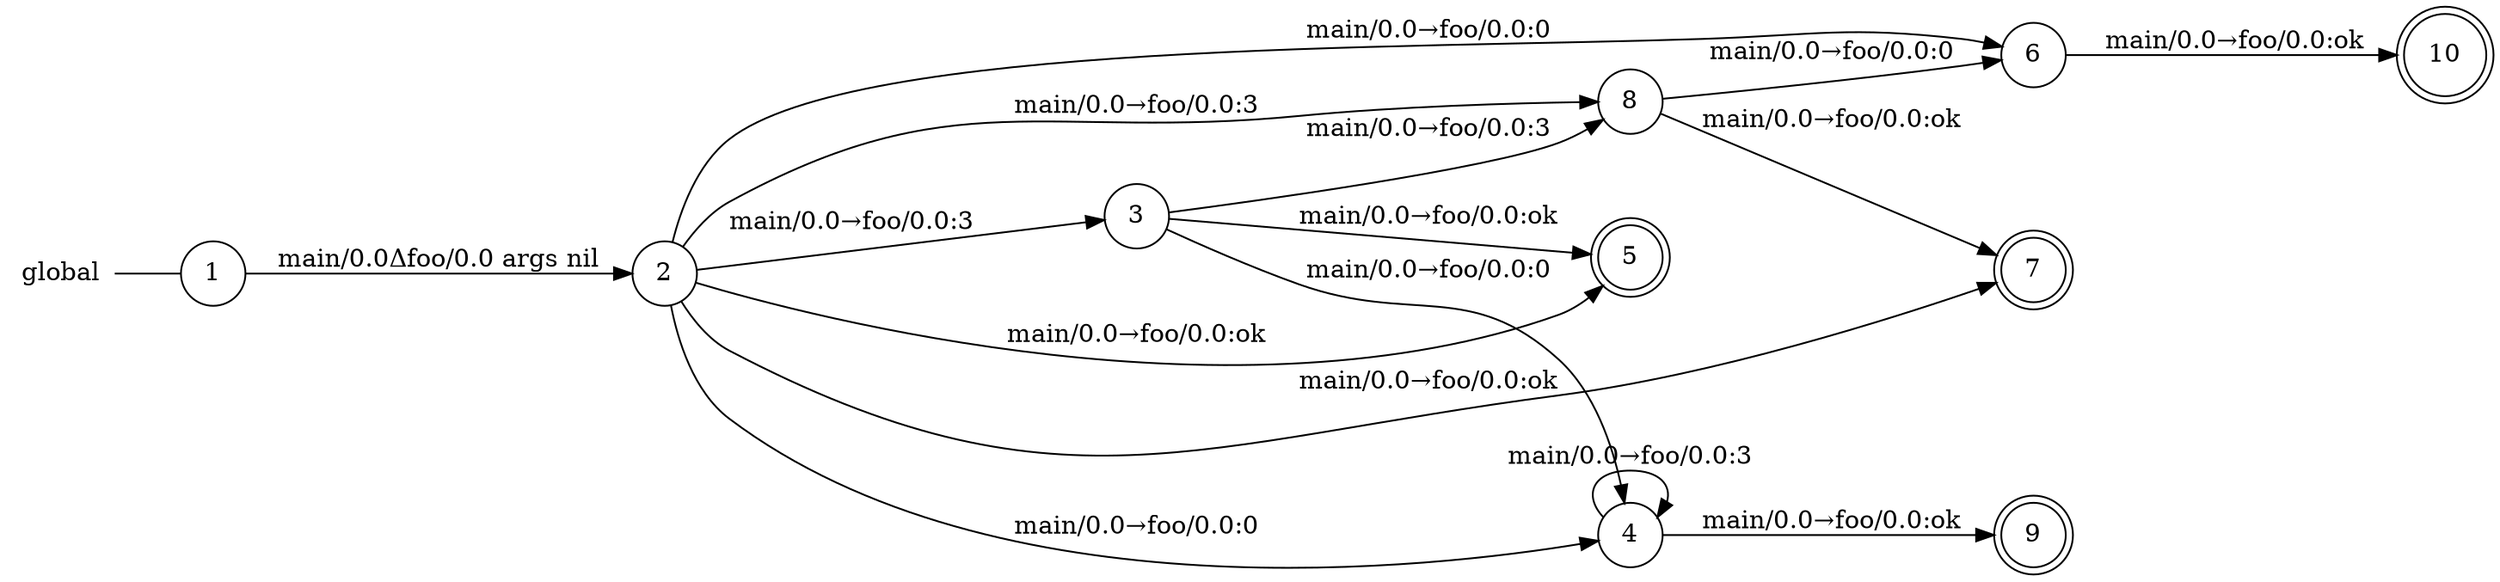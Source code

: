 digraph global {
	rankdir="LR";
	n_0 [label="global", shape="plaintext"];
	n_1 [id="9", shape=doublecircle, label="9"];
	n_2 [id="8", shape=circle, label="8"];
	n_3 [id="1", shape=circle, label="1"];
	n_0 -> n_3 [arrowhead=none];
	n_4 [id="7", shape=doublecircle, label="7"];
	n_5 [id="4", shape=circle, label="4"];
	n_6 [id="6", shape=circle, label="6"];
	n_7 [id="3", shape=circle, label="3"];
	n_8 [id="2", shape=circle, label="2"];
	n_9 [id="10", shape=doublecircle, label="10"];
	n_10 [id="5", shape=doublecircle, label="5"];

	n_7 -> n_5 [id="[$e|8]", label="main/0.0→foo/0.0:0"];
	n_2 -> n_6 [id="[$e|13]", label="main/0.0→foo/0.0:0"];
	n_7 -> n_2 [id="[$e|7]", label="main/0.0→foo/0.0:3"];
	n_5 -> n_1 [id="[$e|11]", label="main/0.0→foo/0.0:ok"];
	n_8 -> n_5 [id="[$e|2]", label="main/0.0→foo/0.0:0"];
	n_3 -> n_8 [id="[$e|0]", label="main/0.0Δfoo/0.0 args nil"];
	n_8 -> n_6 [id="[$e|4]", label="main/0.0→foo/0.0:0"];
	n_8 -> n_4 [id="[$e|5]", label="main/0.0→foo/0.0:ok"];
	n_7 -> n_10 [id="[$e|9]", label="main/0.0→foo/0.0:ok"];
	n_6 -> n_9 [id="[$e|12]", label="main/0.0→foo/0.0:ok"];
	n_8 -> n_2 [id="[$e|6]", label="main/0.0→foo/0.0:3"];
	n_5 -> n_5 [id="[$e|10]", label="main/0.0→foo/0.0:3"];
	n_8 -> n_7 [id="[$e|1]", label="main/0.0→foo/0.0:3"];
	n_2 -> n_4 [id="[$e|14]", label="main/0.0→foo/0.0:ok"];
	n_8 -> n_10 [id="[$e|3]", label="main/0.0→foo/0.0:ok"];
}
